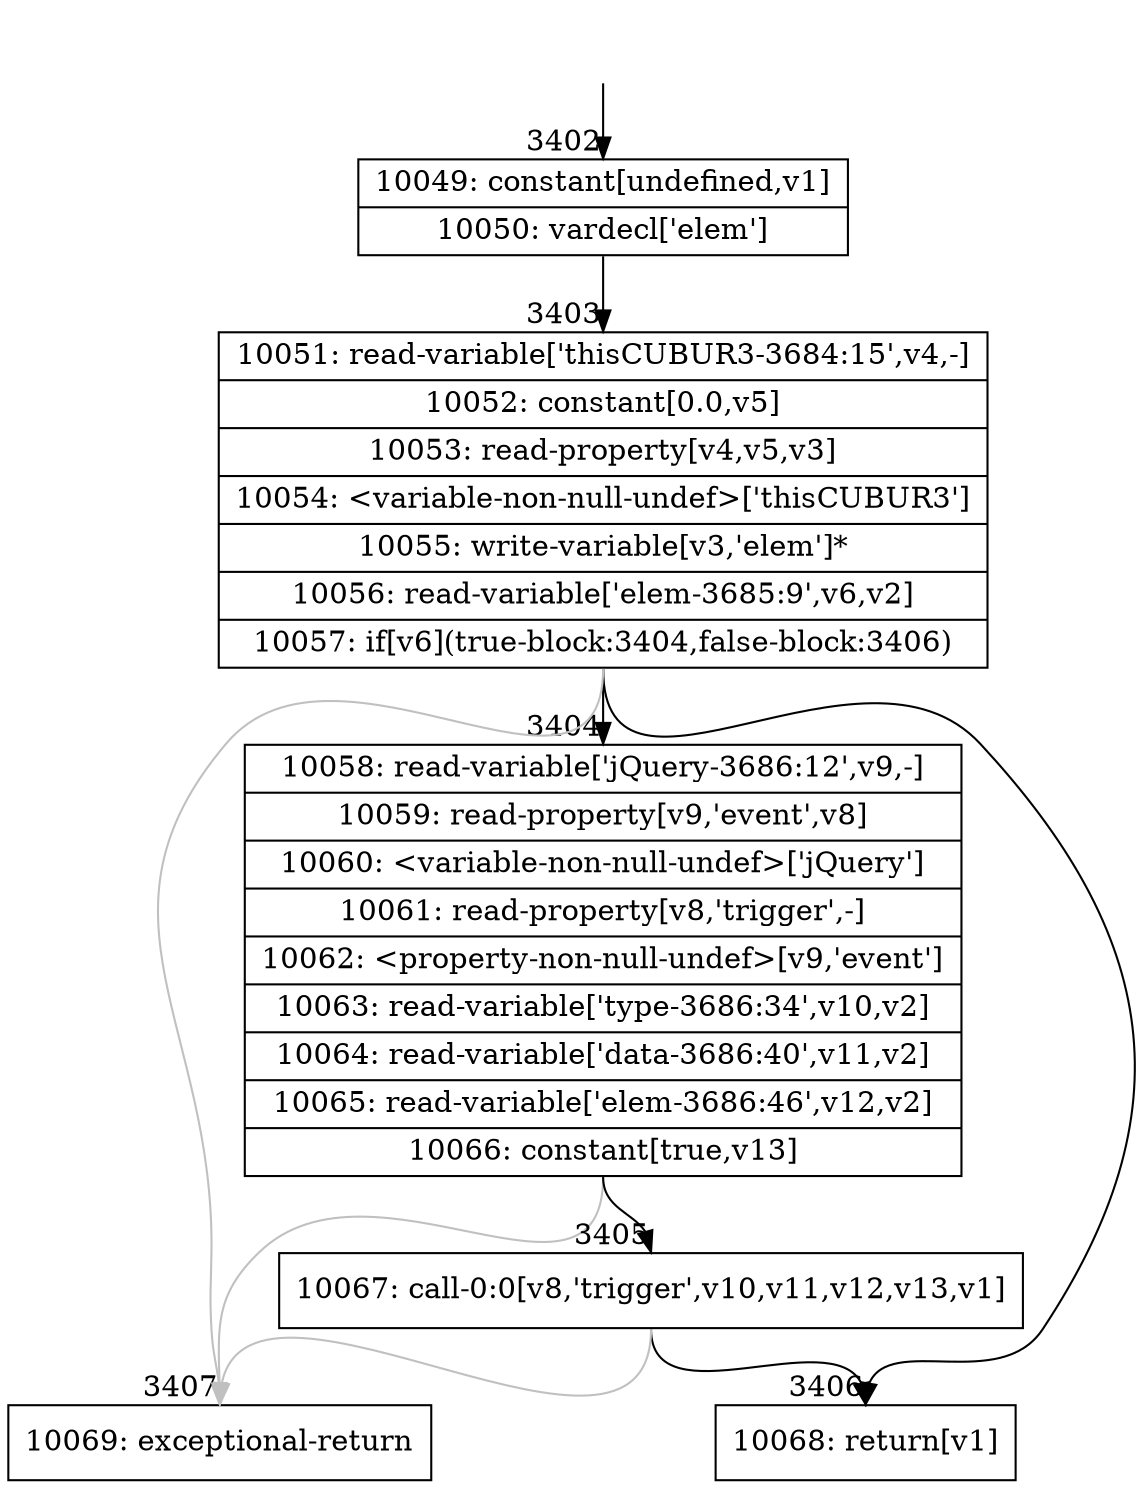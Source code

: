 digraph {
rankdir="TD"
BB_entry221[shape=none,label=""];
BB_entry221 -> BB3402 [tailport=s, headport=n, headlabel="    3402"]
BB3402 [shape=record label="{10049: constant[undefined,v1]|10050: vardecl['elem']}" ] 
BB3402 -> BB3403 [tailport=s, headport=n, headlabel="      3403"]
BB3403 [shape=record label="{10051: read-variable['thisCUBUR3-3684:15',v4,-]|10052: constant[0.0,v5]|10053: read-property[v4,v5,v3]|10054: \<variable-non-null-undef\>['thisCUBUR3']|10055: write-variable[v3,'elem']*|10056: read-variable['elem-3685:9',v6,v2]|10057: if[v6](true-block:3404,false-block:3406)}" ] 
BB3403 -> BB3404 [tailport=s, headport=n, headlabel="      3404"]
BB3403 -> BB3406 [tailport=s, headport=n, headlabel="      3406"]
BB3403 -> BB3407 [tailport=s, headport=n, color=gray, headlabel="      3407"]
BB3404 [shape=record label="{10058: read-variable['jQuery-3686:12',v9,-]|10059: read-property[v9,'event',v8]|10060: \<variable-non-null-undef\>['jQuery']|10061: read-property[v8,'trigger',-]|10062: \<property-non-null-undef\>[v9,'event']|10063: read-variable['type-3686:34',v10,v2]|10064: read-variable['data-3686:40',v11,v2]|10065: read-variable['elem-3686:46',v12,v2]|10066: constant[true,v13]}" ] 
BB3404 -> BB3405 [tailport=s, headport=n, headlabel="      3405"]
BB3404 -> BB3407 [tailport=s, headport=n, color=gray]
BB3405 [shape=record label="{10067: call-0:0[v8,'trigger',v10,v11,v12,v13,v1]}" ] 
BB3405 -> BB3406 [tailport=s, headport=n]
BB3405 -> BB3407 [tailport=s, headport=n, color=gray]
BB3406 [shape=record label="{10068: return[v1]}" ] 
BB3407 [shape=record label="{10069: exceptional-return}" ] 
}
